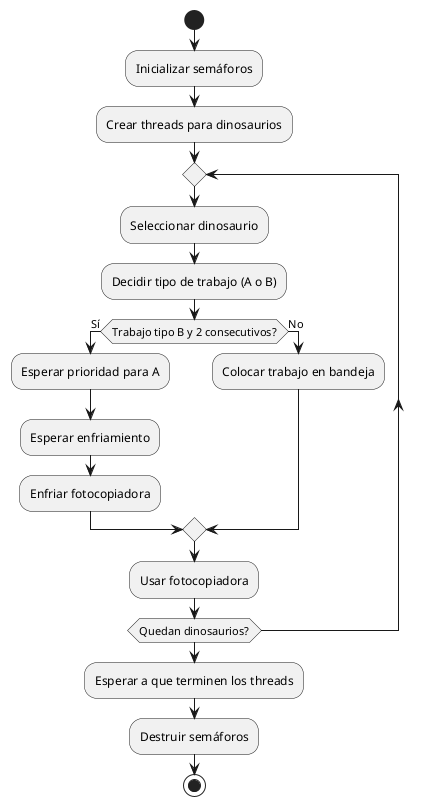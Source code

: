 @startuml
start

:Inicializar semáforos;
:Crear threads para dinosaurios;

repeat
    :Seleccionar dinosaurio;
    :Decidir tipo de trabajo (A o B);

    if (Trabajo tipo B y 2 consecutivos?) then (Sí)
        :Esperar prioridad para A;
        :Esperar enfriamiento;
        :Enfriar fotocopiadora;
    else (No)
        :Colocar trabajo en bandeja;
    endif

    :Usar fotocopiadora;

repeat while (Quedan dinosaurios?)

:Esperar a que terminen los threads;
:Destruir semáforos;

stop
@enduml